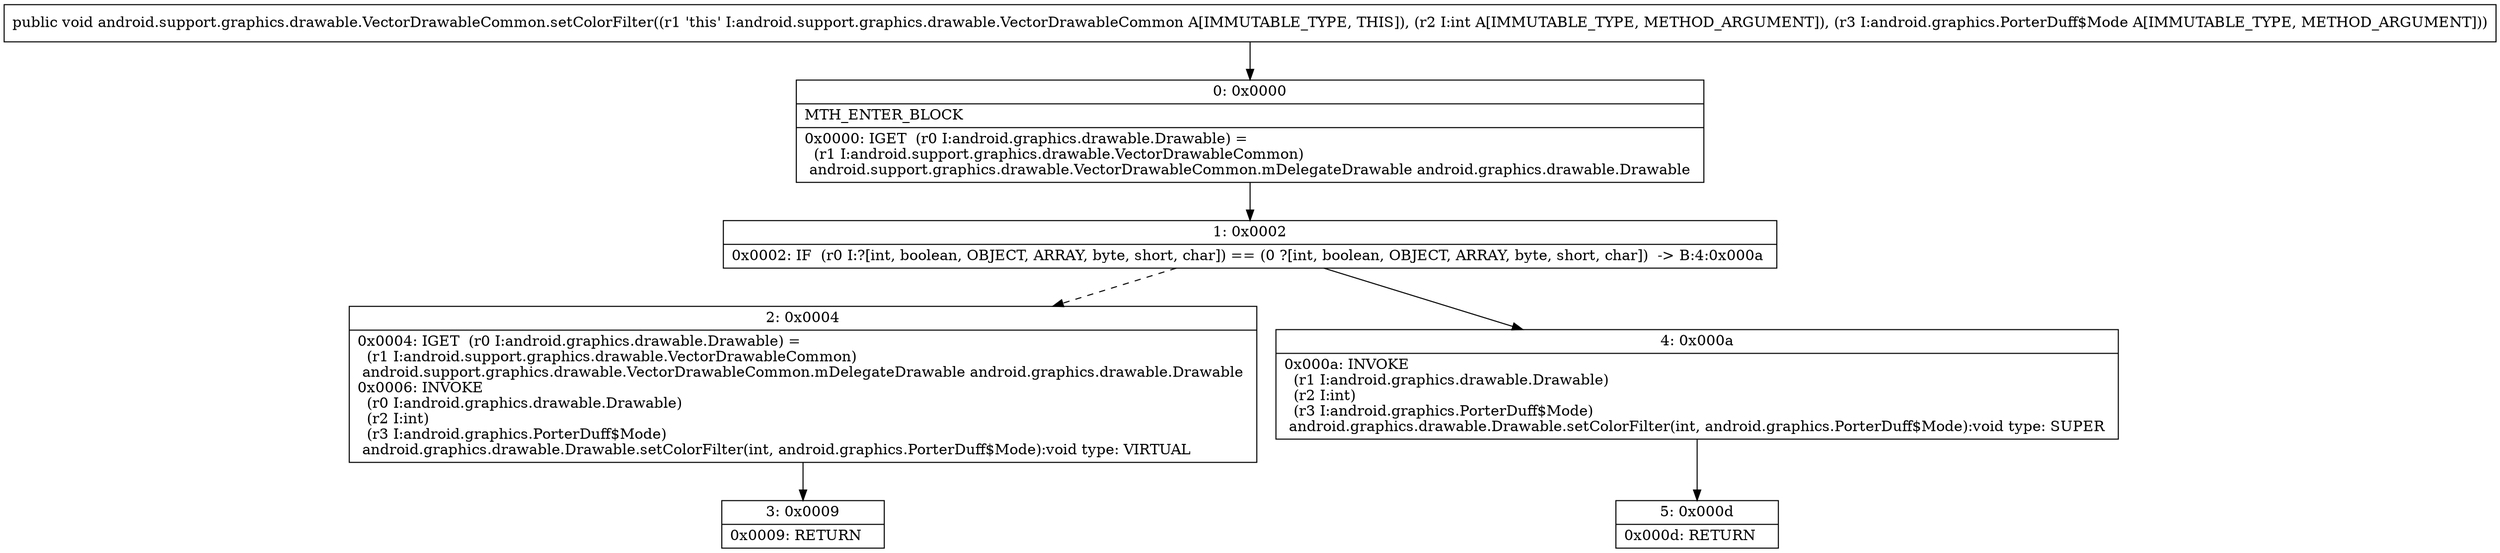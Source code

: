 digraph "CFG forandroid.support.graphics.drawable.VectorDrawableCommon.setColorFilter(ILandroid\/graphics\/PorterDuff$Mode;)V" {
Node_0 [shape=record,label="{0\:\ 0x0000|MTH_ENTER_BLOCK\l|0x0000: IGET  (r0 I:android.graphics.drawable.Drawable) = \l  (r1 I:android.support.graphics.drawable.VectorDrawableCommon)\l android.support.graphics.drawable.VectorDrawableCommon.mDelegateDrawable android.graphics.drawable.Drawable \l}"];
Node_1 [shape=record,label="{1\:\ 0x0002|0x0002: IF  (r0 I:?[int, boolean, OBJECT, ARRAY, byte, short, char]) == (0 ?[int, boolean, OBJECT, ARRAY, byte, short, char])  \-\> B:4:0x000a \l}"];
Node_2 [shape=record,label="{2\:\ 0x0004|0x0004: IGET  (r0 I:android.graphics.drawable.Drawable) = \l  (r1 I:android.support.graphics.drawable.VectorDrawableCommon)\l android.support.graphics.drawable.VectorDrawableCommon.mDelegateDrawable android.graphics.drawable.Drawable \l0x0006: INVOKE  \l  (r0 I:android.graphics.drawable.Drawable)\l  (r2 I:int)\l  (r3 I:android.graphics.PorterDuff$Mode)\l android.graphics.drawable.Drawable.setColorFilter(int, android.graphics.PorterDuff$Mode):void type: VIRTUAL \l}"];
Node_3 [shape=record,label="{3\:\ 0x0009|0x0009: RETURN   \l}"];
Node_4 [shape=record,label="{4\:\ 0x000a|0x000a: INVOKE  \l  (r1 I:android.graphics.drawable.Drawable)\l  (r2 I:int)\l  (r3 I:android.graphics.PorterDuff$Mode)\l android.graphics.drawable.Drawable.setColorFilter(int, android.graphics.PorterDuff$Mode):void type: SUPER \l}"];
Node_5 [shape=record,label="{5\:\ 0x000d|0x000d: RETURN   \l}"];
MethodNode[shape=record,label="{public void android.support.graphics.drawable.VectorDrawableCommon.setColorFilter((r1 'this' I:android.support.graphics.drawable.VectorDrawableCommon A[IMMUTABLE_TYPE, THIS]), (r2 I:int A[IMMUTABLE_TYPE, METHOD_ARGUMENT]), (r3 I:android.graphics.PorterDuff$Mode A[IMMUTABLE_TYPE, METHOD_ARGUMENT])) }"];
MethodNode -> Node_0;
Node_0 -> Node_1;
Node_1 -> Node_2[style=dashed];
Node_1 -> Node_4;
Node_2 -> Node_3;
Node_4 -> Node_5;
}


